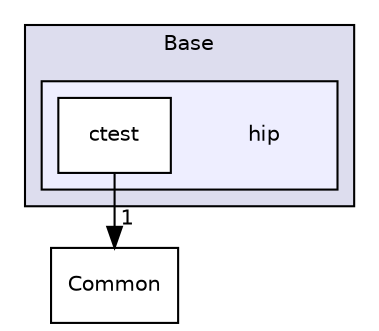 digraph "/home/travis/build/AliceO2Group/AliceO2/GPU/GPUTracking/Base/hip" {
  bgcolor=transparent;
  compound=true
  node [ fontsize="10", fontname="Helvetica"];
  edge [ labelfontsize="10", labelfontname="Helvetica"];
  subgraph clusterdir_442920581a03c66cf8c08ae559108050 {
    graph [ bgcolor="#ddddee", pencolor="black", label="Base" fontname="Helvetica", fontsize="10", URL="dir_442920581a03c66cf8c08ae559108050.html"]
  subgraph clusterdir_236e6b352f5b490d1495933397d231fa {
    graph [ bgcolor="#eeeeff", pencolor="black", label="" URL="dir_236e6b352f5b490d1495933397d231fa.html"];
    dir_236e6b352f5b490d1495933397d231fa [shape=plaintext label="hip"];
    dir_53b77d54fd6ffee2970f61c826d3c657 [shape=box label="ctest" color="black" fillcolor="white" style="filled" URL="dir_53b77d54fd6ffee2970f61c826d3c657.html"];
  }
  }
  dir_ba48ca66118492a4424f86e9da0f6902 [shape=box label="Common" URL="dir_ba48ca66118492a4424f86e9da0f6902.html"];
  dir_53b77d54fd6ffee2970f61c826d3c657->dir_ba48ca66118492a4424f86e9da0f6902 [headlabel="1", labeldistance=1.5 headhref="dir_000653_000649.html"];
}
